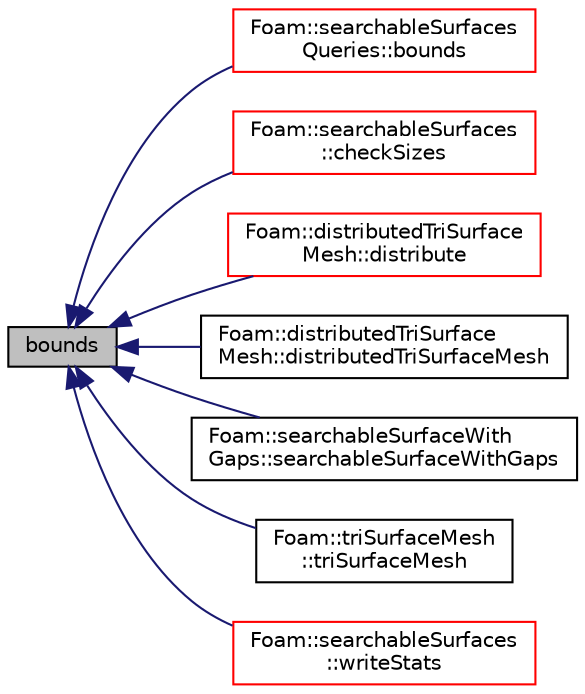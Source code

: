 digraph "bounds"
{
  bgcolor="transparent";
  edge [fontname="Helvetica",fontsize="10",labelfontname="Helvetica",labelfontsize="10"];
  node [fontname="Helvetica",fontsize="10",shape=record];
  rankdir="LR";
  Node1 [label="bounds",height=0.2,width=0.4,color="black", fillcolor="grey75", style="filled", fontcolor="black"];
  Node1 -> Node2 [dir="back",color="midnightblue",fontsize="10",style="solid",fontname="Helvetica"];
  Node2 [label="Foam::searchableSurfaces\lQueries::bounds",height=0.2,width=0.4,color="red",URL="$a02342.html#a25b508e408f5622249c887e7fd1ad70d",tooltip="Find the boundBox of the selected surfaces. "];
  Node1 -> Node3 [dir="back",color="midnightblue",fontsize="10",style="solid",fontname="Helvetica"];
  Node3 [label="Foam::searchableSurfaces\l::checkSizes",height=0.2,width=0.4,color="red",URL="$a02340.html#a752a725d69ef0bc3be6a9ac347e9b70e",tooltip="Are all bounding boxes of similar size. "];
  Node1 -> Node4 [dir="back",color="midnightblue",fontsize="10",style="solid",fontname="Helvetica"];
  Node4 [label="Foam::distributedTriSurface\lMesh::distribute",height=0.2,width=0.4,color="red",URL="$a00564.html#a30b981a389a43e4853d4dec45e4e5edb",tooltip="Set bounds of surface. Bounds currently set as list of. "];
  Node1 -> Node5 [dir="back",color="midnightblue",fontsize="10",style="solid",fontname="Helvetica"];
  Node5 [label="Foam::distributedTriSurface\lMesh::distributedTriSurfaceMesh",height=0.2,width=0.4,color="black",URL="$a00564.html#a6a2bfdfbb57bb45cbcb9975d3de13547",tooltip="Construct read. Does findInstance to find io.local(). "];
  Node1 -> Node6 [dir="back",color="midnightblue",fontsize="10",style="solid",fontname="Helvetica"];
  Node6 [label="Foam::searchableSurfaceWith\lGaps::searchableSurfaceWithGaps",height=0.2,width=0.4,color="black",URL="$a02344.html#a6822eae5a2827d5eabce3748aefe1362",tooltip="Construct from dictionary (used by searchableSurface) "];
  Node1 -> Node7 [dir="back",color="midnightblue",fontsize="10",style="solid",fontname="Helvetica"];
  Node7 [label="Foam::triSurfaceMesh\l::triSurfaceMesh",height=0.2,width=0.4,color="black",URL="$a02778.html#a1244369e2a8ca5f1fa568aee06f7fcb9",tooltip="Construct from triSurface. "];
  Node1 -> Node8 [dir="back",color="midnightblue",fontsize="10",style="solid",fontname="Helvetica"];
  Node8 [label="Foam::searchableSurfaces\l::writeStats",height=0.2,width=0.4,color="red",URL="$a02340.html#aa919f1135132c2e0b7774c9543710ecc",tooltip="Write some stats. "];
}
